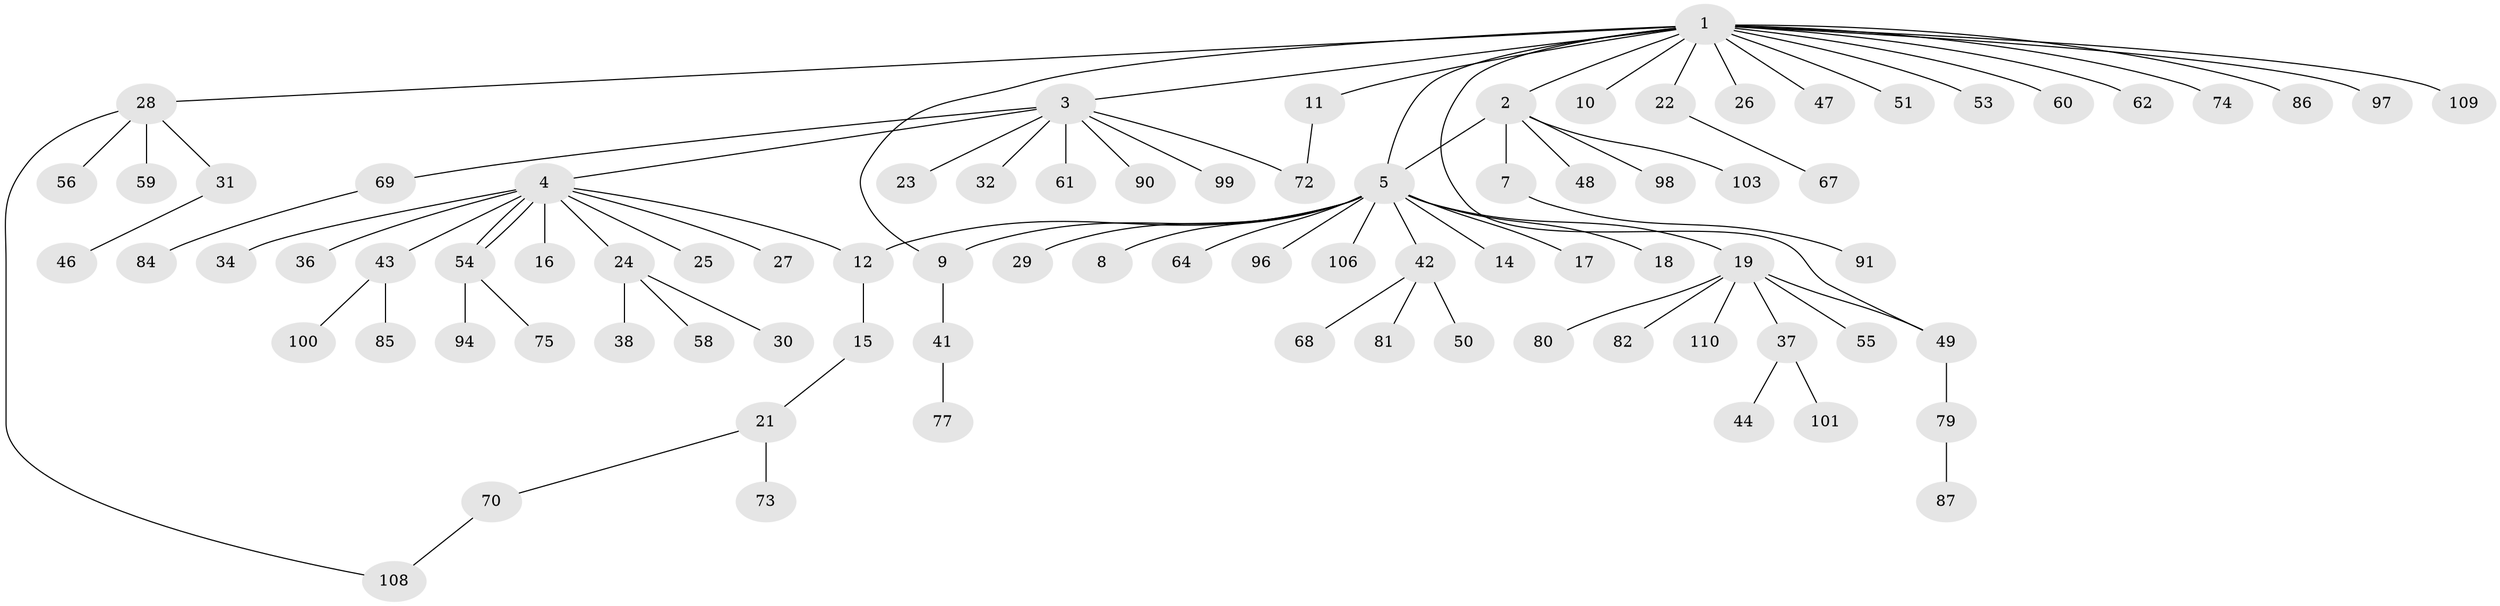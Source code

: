 // Generated by graph-tools (version 1.1) at 2025/23/03/03/25 07:23:52]
// undirected, 84 vertices, 90 edges
graph export_dot {
graph [start="1"]
  node [color=gray90,style=filled];
  1 [super="+20"];
  2 [super="+33"];
  3 [super="+52"];
  4 [super="+13"];
  5 [super="+6"];
  7;
  8 [super="+78"];
  9 [super="+35"];
  10 [super="+40"];
  11;
  12 [super="+104"];
  14;
  15;
  16 [super="+93"];
  17;
  18;
  19 [super="+89"];
  21 [super="+65"];
  22 [super="+95"];
  23;
  24 [super="+66"];
  25 [super="+39"];
  26;
  27;
  28 [super="+45"];
  29 [super="+63"];
  30;
  31;
  32;
  34;
  36 [super="+83"];
  37 [super="+71"];
  38;
  41;
  42 [super="+107"];
  43;
  44;
  46;
  47;
  48;
  49 [super="+92"];
  50;
  51;
  53;
  54 [super="+57"];
  55;
  56;
  58;
  59 [super="+76"];
  60;
  61;
  62;
  64;
  67;
  68;
  69 [super="+105"];
  70;
  72 [super="+88"];
  73;
  74;
  75 [super="+102"];
  77;
  79;
  80;
  81;
  82;
  84;
  85;
  86;
  87;
  90;
  91;
  94;
  96;
  97;
  98;
  99;
  100;
  101;
  103;
  106;
  108;
  109;
  110;
  1 -- 2 [weight=2];
  1 -- 3;
  1 -- 10;
  1 -- 11;
  1 -- 28;
  1 -- 47;
  1 -- 49;
  1 -- 51;
  1 -- 53;
  1 -- 62;
  1 -- 74;
  1 -- 97;
  1 -- 109;
  1 -- 5;
  1 -- 86;
  1 -- 22;
  1 -- 9;
  1 -- 26;
  1 -- 60;
  2 -- 5;
  2 -- 7;
  2 -- 48;
  2 -- 98;
  2 -- 103;
  3 -- 4;
  3 -- 23;
  3 -- 32;
  3 -- 61;
  3 -- 72;
  3 -- 99;
  3 -- 90;
  3 -- 69;
  4 -- 54;
  4 -- 54;
  4 -- 34;
  4 -- 36;
  4 -- 43;
  4 -- 16;
  4 -- 24;
  4 -- 25;
  4 -- 27;
  4 -- 12;
  5 -- 9;
  5 -- 12 [weight=2];
  5 -- 64;
  5 -- 96;
  5 -- 8;
  5 -- 42;
  5 -- 106;
  5 -- 14;
  5 -- 17;
  5 -- 18;
  5 -- 19;
  5 -- 29;
  7 -- 91;
  9 -- 41;
  11 -- 72;
  12 -- 15;
  15 -- 21;
  19 -- 37;
  19 -- 55;
  19 -- 80;
  19 -- 82;
  19 -- 110;
  19 -- 49;
  21 -- 70;
  21 -- 73;
  22 -- 67;
  24 -- 30;
  24 -- 38;
  24 -- 58;
  28 -- 31;
  28 -- 56;
  28 -- 59;
  28 -- 108;
  31 -- 46;
  37 -- 44;
  37 -- 101;
  41 -- 77;
  42 -- 50;
  42 -- 68;
  42 -- 81;
  43 -- 85;
  43 -- 100;
  49 -- 79;
  54 -- 94;
  54 -- 75;
  69 -- 84;
  70 -- 108;
  79 -- 87;
}

